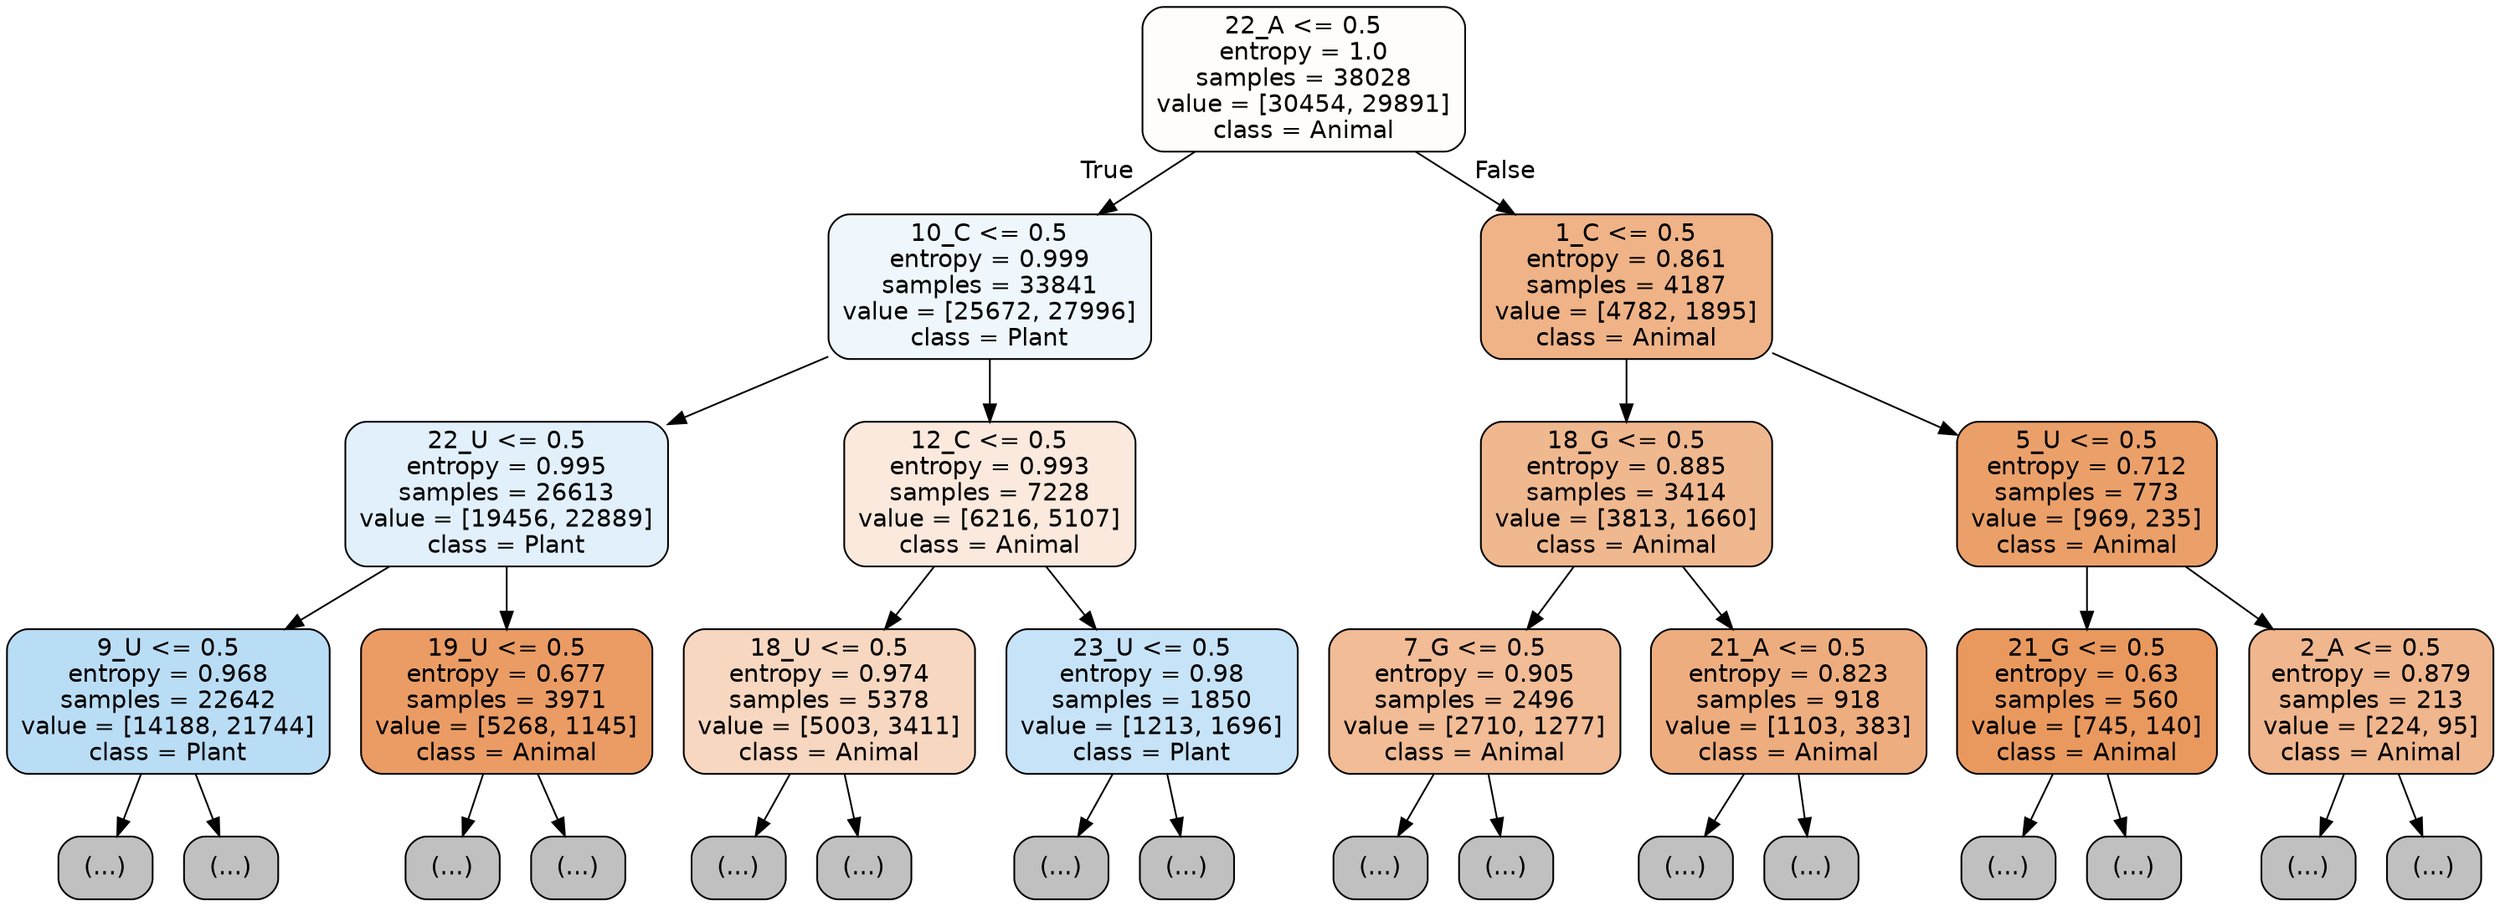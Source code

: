 digraph Tree {
node [shape=box, style="filled, rounded", color="black", fontname="helvetica"] ;
edge [fontname="helvetica"] ;
0 [label="22_A <= 0.5\nentropy = 1.0\nsamples = 38028\nvalue = [30454, 29891]\nclass = Animal", fillcolor="#fffdfb"] ;
1 [label="10_C <= 0.5\nentropy = 0.999\nsamples = 33841\nvalue = [25672, 27996]\nclass = Plant", fillcolor="#eff7fd"] ;
0 -> 1 [labeldistance=2.5, labelangle=45, headlabel="True"] ;
2 [label="22_U <= 0.5\nentropy = 0.995\nsamples = 26613\nvalue = [19456, 22889]\nclass = Plant", fillcolor="#e1f0fb"] ;
1 -> 2 ;
3 [label="9_U <= 0.5\nentropy = 0.968\nsamples = 22642\nvalue = [14188, 21744]\nclass = Plant", fillcolor="#baddf6"] ;
2 -> 3 ;
4 [label="(...)", fillcolor="#C0C0C0"] ;
3 -> 4 ;
7227 [label="(...)", fillcolor="#C0C0C0"] ;
3 -> 7227 ;
10038 [label="19_U <= 0.5\nentropy = 0.677\nsamples = 3971\nvalue = [5268, 1145]\nclass = Animal", fillcolor="#eb9c64"] ;
2 -> 10038 ;
10039 [label="(...)", fillcolor="#C0C0C0"] ;
10038 -> 10039 ;
11216 [label="(...)", fillcolor="#C0C0C0"] ;
10038 -> 11216 ;
11563 [label="12_C <= 0.5\nentropy = 0.993\nsamples = 7228\nvalue = [6216, 5107]\nclass = Animal", fillcolor="#fae9dc"] ;
1 -> 11563 ;
11564 [label="18_U <= 0.5\nentropy = 0.974\nsamples = 5378\nvalue = [5003, 3411]\nclass = Animal", fillcolor="#f7d7c0"] ;
11563 -> 11564 ;
11565 [label="(...)", fillcolor="#C0C0C0"] ;
11564 -> 11565 ;
13340 [label="(...)", fillcolor="#C0C0C0"] ;
11564 -> 13340 ;
13977 [label="23_U <= 0.5\nentropy = 0.98\nsamples = 1850\nvalue = [1213, 1696]\nclass = Plant", fillcolor="#c7e3f8"] ;
11563 -> 13977 ;
13978 [label="(...)", fillcolor="#C0C0C0"] ;
13977 -> 13978 ;
14655 [label="(...)", fillcolor="#C0C0C0"] ;
13977 -> 14655 ;
14692 [label="1_C <= 0.5\nentropy = 0.861\nsamples = 4187\nvalue = [4782, 1895]\nclass = Animal", fillcolor="#efb387"] ;
0 -> 14692 [labeldistance=2.5, labelangle=-45, headlabel="False"] ;
14693 [label="18_G <= 0.5\nentropy = 0.885\nsamples = 3414\nvalue = [3813, 1660]\nclass = Animal", fillcolor="#f0b88f"] ;
14692 -> 14693 ;
14694 [label="7_G <= 0.5\nentropy = 0.905\nsamples = 2496\nvalue = [2710, 1277]\nclass = Animal", fillcolor="#f1bc96"] ;
14693 -> 14694 ;
14695 [label="(...)", fillcolor="#C0C0C0"] ;
14694 -> 14695 ;
15502 [label="(...)", fillcolor="#C0C0C0"] ;
14694 -> 15502 ;
15779 [label="21_A <= 0.5\nentropy = 0.823\nsamples = 918\nvalue = [1103, 383]\nclass = Animal", fillcolor="#eead7e"] ;
14693 -> 15779 ;
15780 [label="(...)", fillcolor="#C0C0C0"] ;
15779 -> 15780 ;
16093 [label="(...)", fillcolor="#C0C0C0"] ;
15779 -> 16093 ;
16188 [label="5_U <= 0.5\nentropy = 0.712\nsamples = 773\nvalue = [969, 235]\nclass = Animal", fillcolor="#eba069"] ;
14692 -> 16188 ;
16189 [label="21_G <= 0.5\nentropy = 0.63\nsamples = 560\nvalue = [745, 140]\nclass = Animal", fillcolor="#ea995e"] ;
16188 -> 16189 ;
16190 [label="(...)", fillcolor="#C0C0C0"] ;
16189 -> 16190 ;
16343 [label="(...)", fillcolor="#C0C0C0"] ;
16189 -> 16343 ;
16404 [label="2_A <= 0.5\nentropy = 0.879\nsamples = 213\nvalue = [224, 95]\nclass = Animal", fillcolor="#f0b68d"] ;
16188 -> 16404 ;
16405 [label="(...)", fillcolor="#C0C0C0"] ;
16404 -> 16405 ;
16478 [label="(...)", fillcolor="#C0C0C0"] ;
16404 -> 16478 ;
}